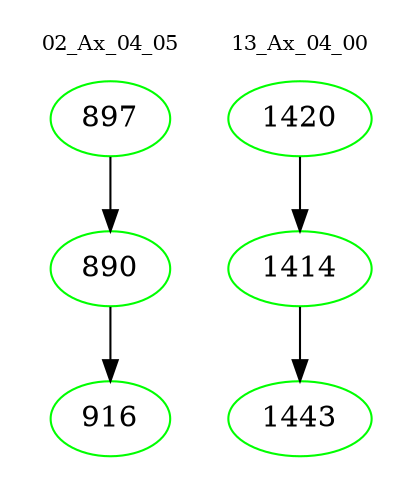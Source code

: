 digraph{
subgraph cluster_0 {
color = white
label = "02_Ax_04_05";
fontsize=10;
T0_897 [label="897", color="green"]
T0_897 -> T0_890 [color="black"]
T0_890 [label="890", color="green"]
T0_890 -> T0_916 [color="black"]
T0_916 [label="916", color="green"]
}
subgraph cluster_1 {
color = white
label = "13_Ax_04_00";
fontsize=10;
T1_1420 [label="1420", color="green"]
T1_1420 -> T1_1414 [color="black"]
T1_1414 [label="1414", color="green"]
T1_1414 -> T1_1443 [color="black"]
T1_1443 [label="1443", color="green"]
}
}
